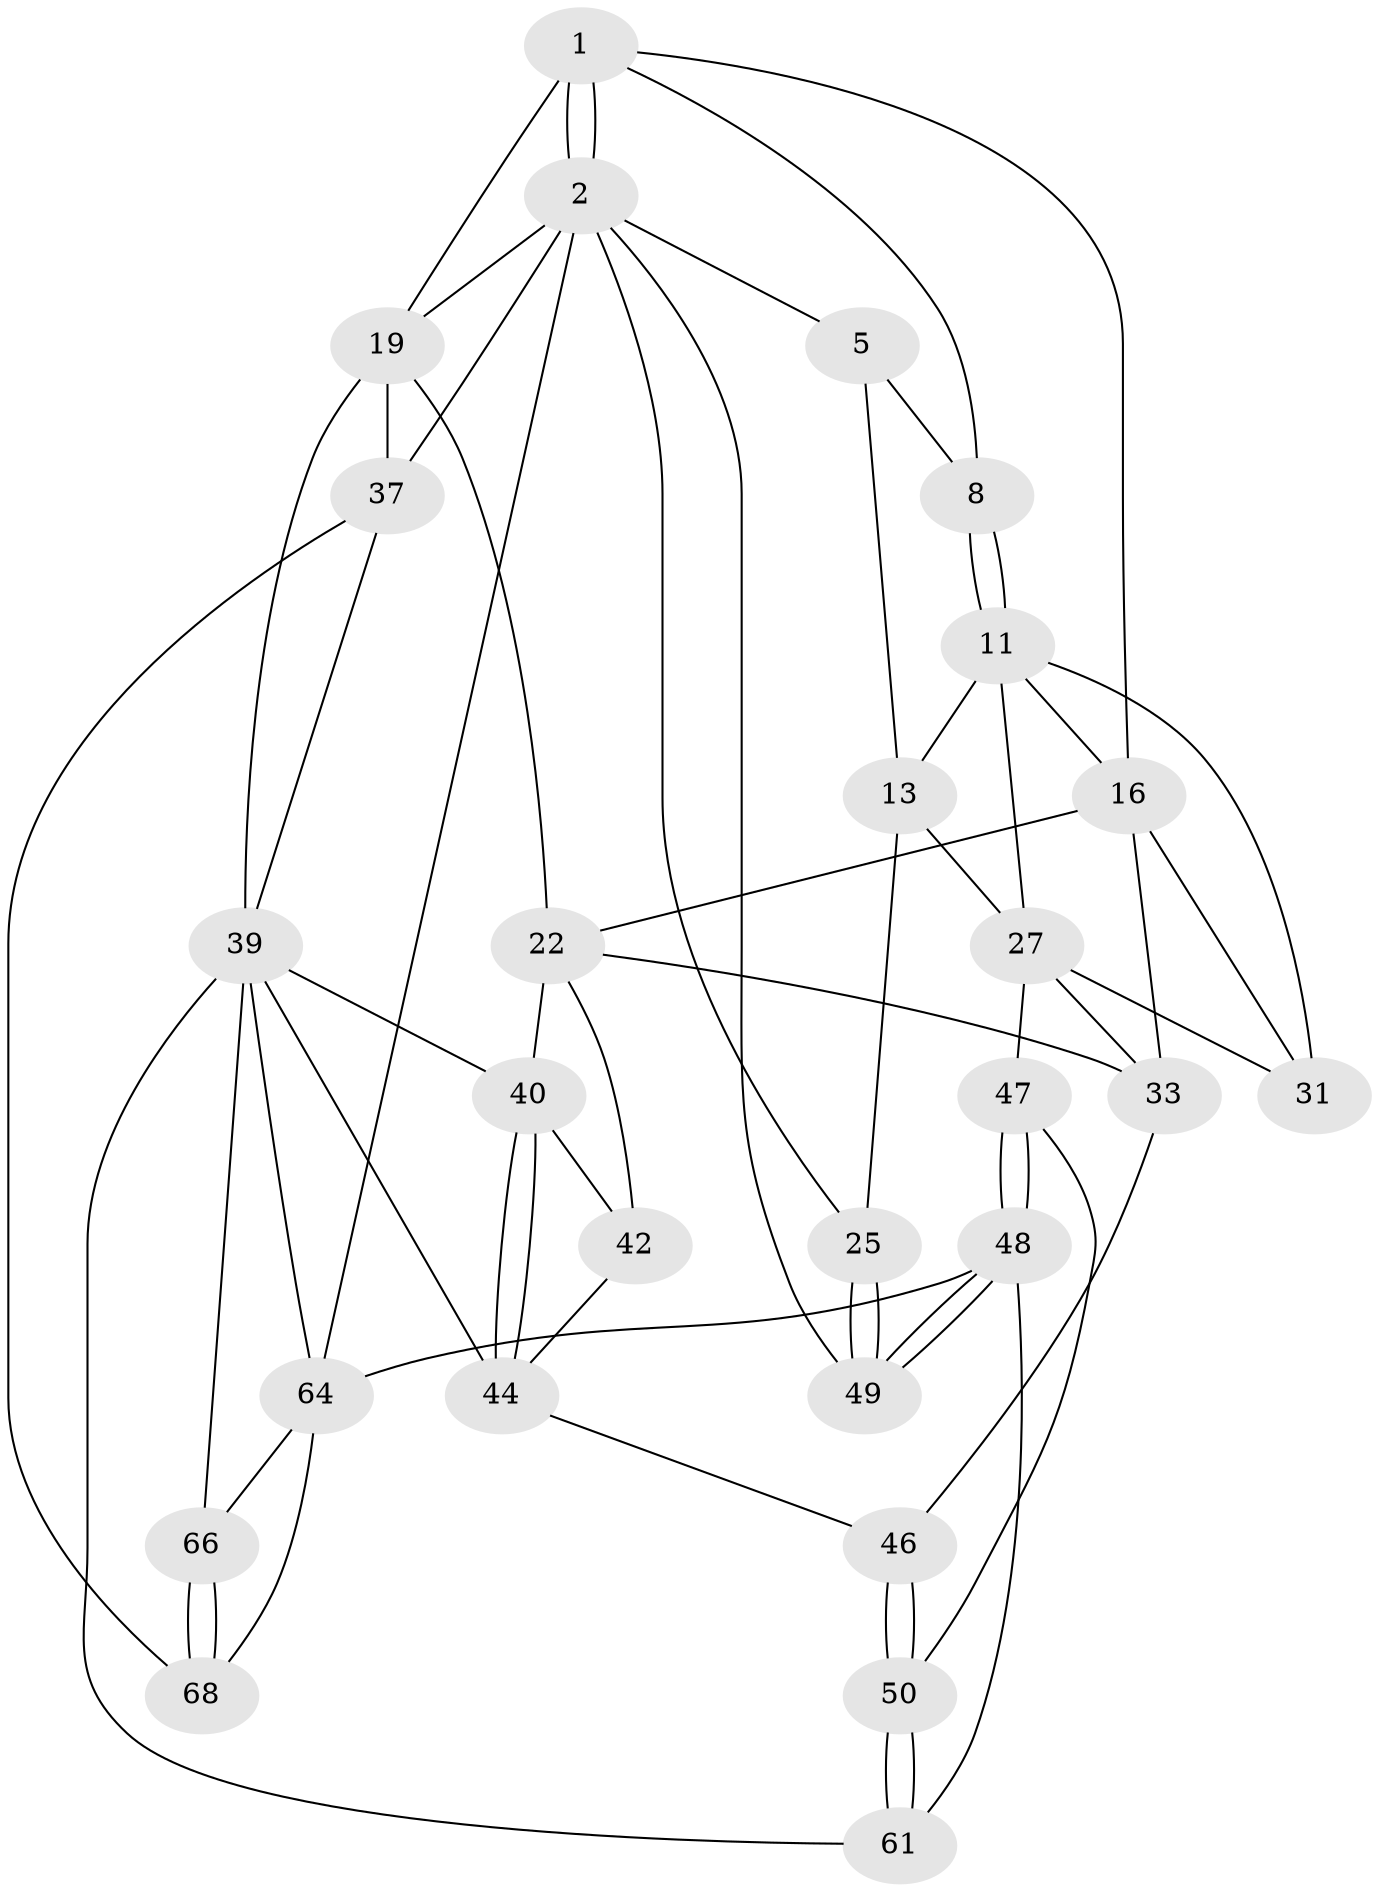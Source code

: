 // original degree distribution, {3: 0.029411764705882353, 5: 0.5588235294117647, 4: 0.22058823529411764, 6: 0.19117647058823528}
// Generated by graph-tools (version 1.1) at 2025/21/03/04/25 18:21:03]
// undirected, 27 vertices, 63 edges
graph export_dot {
graph [start="1"]
  node [color=gray90,style=filled];
  1 [pos="+0.5495638610487087+0",super="+7"];
  2 [pos="+1+0",super="+18+3"];
  5 [pos="+0.13974478319441072+0",super="+10+6"];
  8 [pos="+0.48521082300448554+0.08630940381125886",super="+9"];
  11 [pos="+0.38367104906384736+0.22918537265315883",super="+12"];
  13 [pos="+0.2597448782902184+0.16374928613451892",super="+24"];
  16 [pos="+0.5765201123039364+0.22274824886596453",super="+17"];
  19 [pos="+0.7031940802843814+0.10320097532764237",super="+21"];
  22 [pos="+0.7451698828752051+0.3137140508210841",super="+23"];
  25 [pos="+0+0.3599435174358043"];
  27 [pos="+0.07952003283100655+0.36926581040610656",super="+34+28"];
  31 [pos="+0.2870262145458016+0.3198392267700404"];
  33 [pos="+0.46097266877749266+0.4254003690885949",super="+35"];
  37 [pos="+1+0.3770025860424905",super="+54"];
  39 [pos="+0.8995191596471934+0.5002829513461199",super="+52"];
  40 [pos="+0.8198050595596768+0.497064212697888",super="+41"];
  42 [pos="+0.6840624519408176+0.4260455290535103"];
  44 [pos="+0.748887221281568+0.5674167369726606",super="+45"];
  46 [pos="+0.48678738326659543+0.6596472925116758"];
  47 [pos="+0.22171258191574839+0.663922469149934"];
  48 [pos="+0+0.7004190148028373",super="+63"];
  49 [pos="+0+0.6989259870820163"];
  50 [pos="+0.4850434086619951+0.6684923544019913",super="+51"];
  61 [pos="+0.5155335308261147+0.7306108041778117",super="+62"];
  64 [pos="+0.28298901269561627+1",super="+67+65"];
  66 [pos="+0.640206621123165+0.8663103027796447"];
  68 [pos="+1+1"];
  1 -- 2;
  1 -- 2;
  1 -- 8;
  1 -- 19;
  1 -- 16;
  2 -- 19 [weight=2];
  2 -- 64;
  2 -- 49;
  2 -- 5 [weight=2];
  2 -- 37 [weight=3];
  2 -- 25;
  5 -- 13;
  5 -- 8 [weight=2];
  8 -- 11;
  8 -- 11;
  11 -- 27;
  11 -- 13;
  11 -- 31;
  11 -- 16;
  13 -- 25;
  13 -- 27;
  16 -- 22;
  16 -- 33;
  16 -- 31;
  19 -- 37;
  19 -- 22;
  19 -- 39;
  22 -- 33;
  22 -- 42;
  22 -- 40;
  25 -- 49;
  25 -- 49;
  27 -- 31;
  27 -- 47;
  27 -- 33 [weight=2];
  33 -- 46;
  37 -- 68;
  37 -- 39;
  39 -- 40;
  39 -- 64;
  39 -- 66;
  39 -- 44;
  39 -- 61;
  40 -- 44;
  40 -- 44;
  40 -- 42;
  42 -- 44;
  44 -- 46;
  46 -- 50;
  46 -- 50;
  47 -- 48;
  47 -- 48;
  47 -- 50;
  48 -- 49;
  48 -- 49;
  48 -- 64;
  48 -- 61;
  50 -- 61 [weight=2];
  50 -- 61;
  64 -- 66;
  64 -- 68;
  66 -- 68;
  66 -- 68;
}
